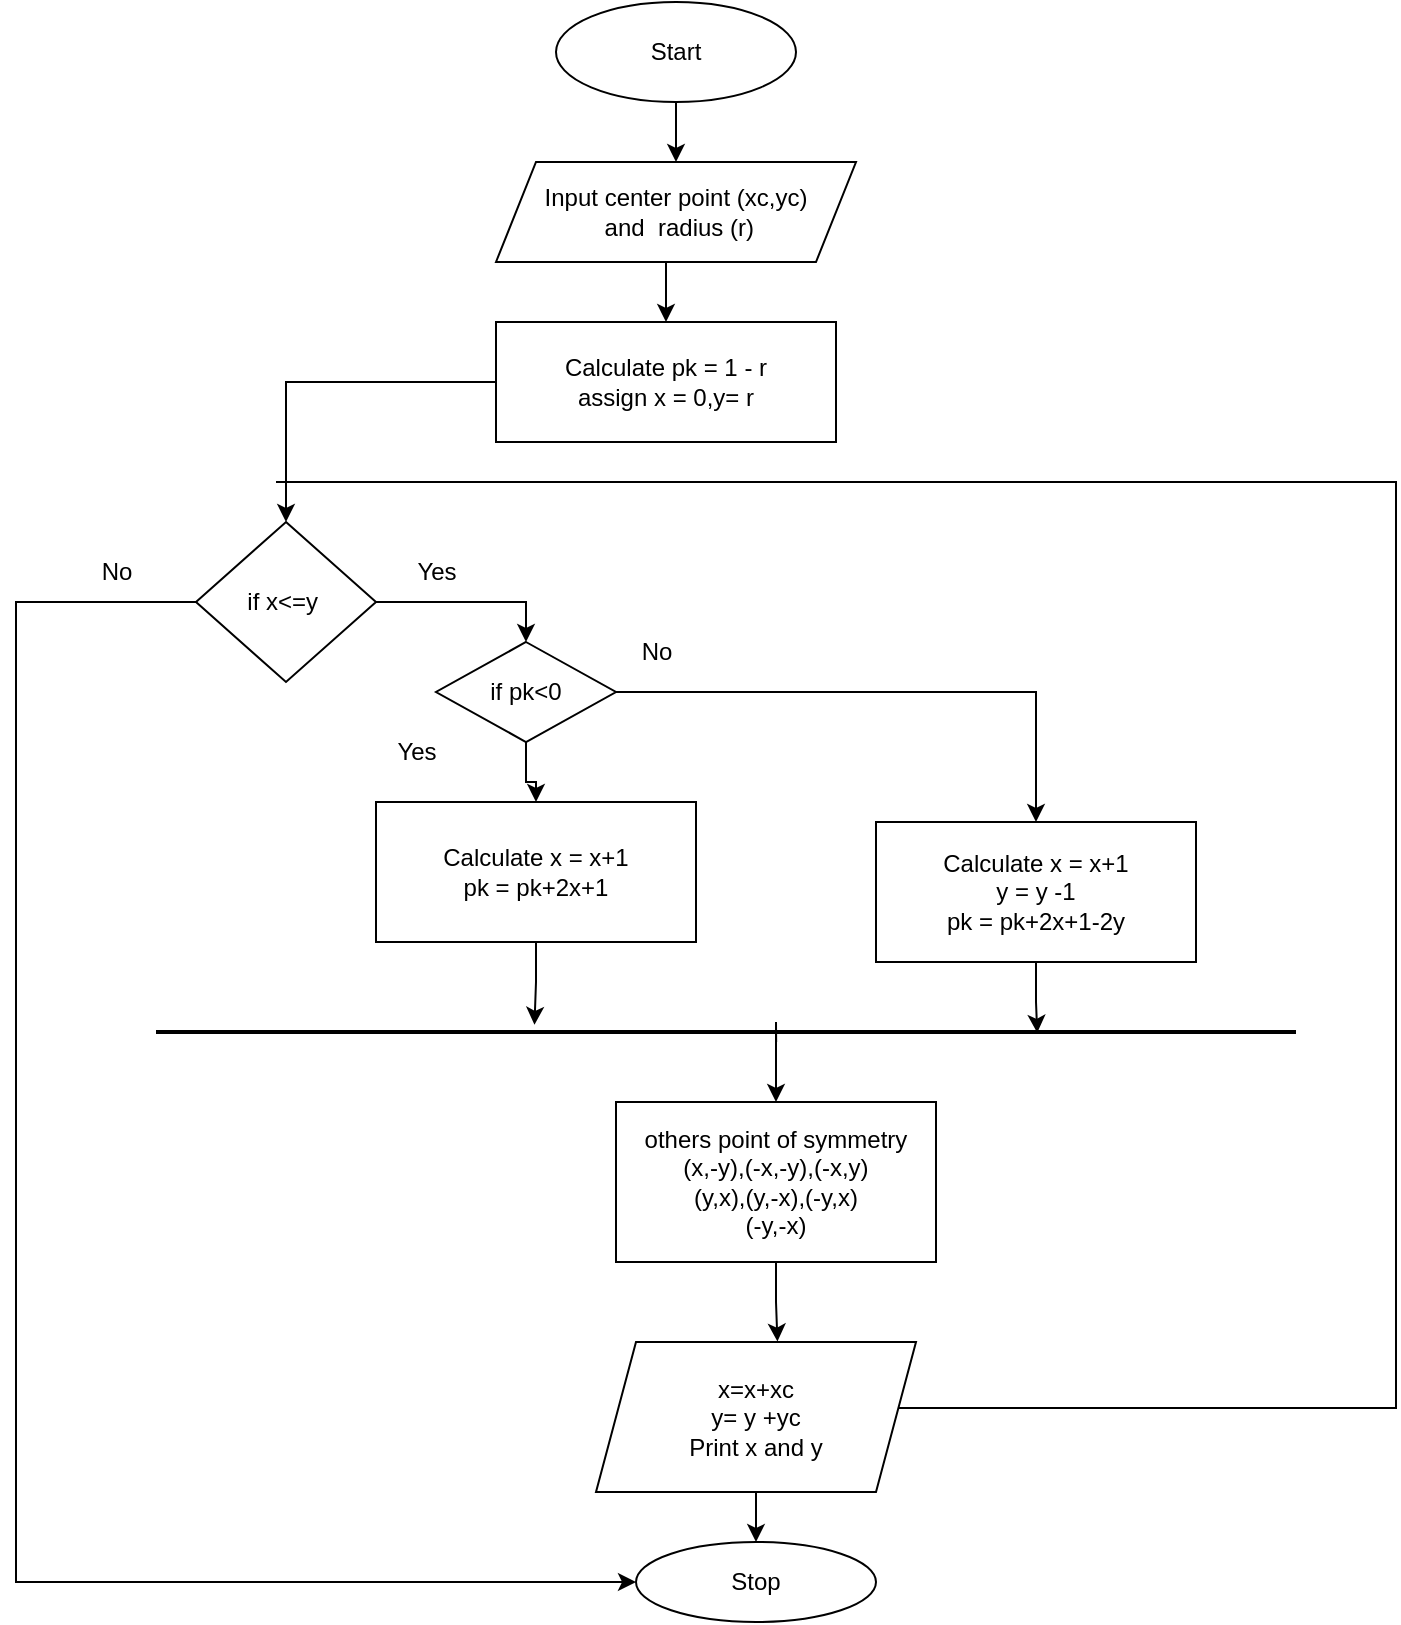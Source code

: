 <mxfile version="21.6.1" type="github">
  <diagram name="Page-1" id="GRt-6Is_jpE2JyQATUjo">
    <mxGraphModel dx="1050" dy="581" grid="1" gridSize="10" guides="1" tooltips="1" connect="1" arrows="1" fold="1" page="1" pageScale="1" pageWidth="827" pageHeight="1169" math="0" shadow="0">
      <root>
        <mxCell id="0" />
        <mxCell id="1" parent="0" />
        <mxCell id="6-9cin6j6XxMCS41iD6S-36" style="edgeStyle=orthogonalEdgeStyle;rounded=0;orthogonalLoop=1;jettySize=auto;html=1;entryX=0.5;entryY=0;entryDx=0;entryDy=0;" edge="1" parent="1" source="6-9cin6j6XxMCS41iD6S-37" target="6-9cin6j6XxMCS41iD6S-39">
          <mxGeometry relative="1" as="geometry" />
        </mxCell>
        <mxCell id="6-9cin6j6XxMCS41iD6S-37" value="Start" style="ellipse;whiteSpace=wrap;html=1;" vertex="1" parent="1">
          <mxGeometry x="360" y="80" width="120" height="50" as="geometry" />
        </mxCell>
        <mxCell id="6-9cin6j6XxMCS41iD6S-38" style="edgeStyle=orthogonalEdgeStyle;rounded=0;orthogonalLoop=1;jettySize=auto;html=1;exitX=0.5;exitY=1;exitDx=0;exitDy=0;entryX=0.5;entryY=0;entryDx=0;entryDy=0;" edge="1" parent="1" source="6-9cin6j6XxMCS41iD6S-39" target="6-9cin6j6XxMCS41iD6S-41">
          <mxGeometry relative="1" as="geometry" />
        </mxCell>
        <mxCell id="6-9cin6j6XxMCS41iD6S-39" value="Input center point (xc,yc)&lt;br&gt;&amp;nbsp;and&amp;nbsp; radius (r)" style="shape=parallelogram;perimeter=parallelogramPerimeter;whiteSpace=wrap;html=1;fixedSize=1;" vertex="1" parent="1">
          <mxGeometry x="330" y="160" width="180" height="50" as="geometry" />
        </mxCell>
        <mxCell id="6-9cin6j6XxMCS41iD6S-40" style="edgeStyle=orthogonalEdgeStyle;rounded=0;orthogonalLoop=1;jettySize=auto;html=1;entryX=0.5;entryY=0;entryDx=0;entryDy=0;" edge="1" parent="1" source="6-9cin6j6XxMCS41iD6S-41" target="6-9cin6j6XxMCS41iD6S-44">
          <mxGeometry relative="1" as="geometry" />
        </mxCell>
        <mxCell id="6-9cin6j6XxMCS41iD6S-41" value="Calculate pk = 1 - r&lt;br&gt;assign x = 0,y= r" style="rounded=0;whiteSpace=wrap;html=1;" vertex="1" parent="1">
          <mxGeometry x="330" y="240" width="170" height="60" as="geometry" />
        </mxCell>
        <mxCell id="6-9cin6j6XxMCS41iD6S-43" style="edgeStyle=orthogonalEdgeStyle;rounded=0;orthogonalLoop=1;jettySize=auto;html=1;entryX=0;entryY=0.5;entryDx=0;entryDy=0;exitX=0;exitY=0.5;exitDx=0;exitDy=0;" edge="1" parent="1" source="6-9cin6j6XxMCS41iD6S-44" target="6-9cin6j6XxMCS41iD6S-57">
          <mxGeometry relative="1" as="geometry">
            <Array as="points">
              <mxPoint x="90" y="380" />
              <mxPoint x="90" y="870" />
            </Array>
          </mxGeometry>
        </mxCell>
        <mxCell id="6-9cin6j6XxMCS41iD6S-69" style="edgeStyle=orthogonalEdgeStyle;rounded=0;orthogonalLoop=1;jettySize=auto;html=1;entryX=0.5;entryY=0;entryDx=0;entryDy=0;entryPerimeter=0;" edge="1" parent="1" source="6-9cin6j6XxMCS41iD6S-44" target="6-9cin6j6XxMCS41iD6S-50">
          <mxGeometry relative="1" as="geometry" />
        </mxCell>
        <mxCell id="6-9cin6j6XxMCS41iD6S-44" value="if x&amp;lt;=y&amp;nbsp;" style="rhombus;whiteSpace=wrap;html=1;" vertex="1" parent="1">
          <mxGeometry x="180" y="340" width="90" height="80" as="geometry" />
        </mxCell>
        <mxCell id="6-9cin6j6XxMCS41iD6S-48" style="edgeStyle=orthogonalEdgeStyle;rounded=0;orthogonalLoop=1;jettySize=auto;html=1;entryX=0.5;entryY=0;entryDx=0;entryDy=0;" edge="1" parent="1" source="6-9cin6j6XxMCS41iD6S-50" target="6-9cin6j6XxMCS41iD6S-52">
          <mxGeometry relative="1" as="geometry" />
        </mxCell>
        <mxCell id="6-9cin6j6XxMCS41iD6S-75" value="" style="edgeStyle=orthogonalEdgeStyle;rounded=0;orthogonalLoop=1;jettySize=auto;html=1;" edge="1" parent="1" source="6-9cin6j6XxMCS41iD6S-50" target="6-9cin6j6XxMCS41iD6S-51">
          <mxGeometry relative="1" as="geometry" />
        </mxCell>
        <mxCell id="6-9cin6j6XxMCS41iD6S-50" value="if pk&amp;lt;0" style="rhombus;whiteSpace=wrap;html=1;" vertex="1" parent="1">
          <mxGeometry x="300" y="400" width="90" height="50" as="geometry" />
        </mxCell>
        <mxCell id="6-9cin6j6XxMCS41iD6S-74" style="edgeStyle=orthogonalEdgeStyle;rounded=0;orthogonalLoop=1;jettySize=auto;html=1;entryX=0.332;entryY=0.14;entryDx=0;entryDy=0;entryPerimeter=0;" edge="1" parent="1" source="6-9cin6j6XxMCS41iD6S-51" target="6-9cin6j6XxMCS41iD6S-54">
          <mxGeometry relative="1" as="geometry" />
        </mxCell>
        <mxCell id="6-9cin6j6XxMCS41iD6S-51" value="Calculate&amp;nbsp;x = x+1&lt;br&gt;pk = pk+2x+1" style="rounded=0;whiteSpace=wrap;html=1;" vertex="1" parent="1">
          <mxGeometry x="270" y="480" width="160" height="70" as="geometry" />
        </mxCell>
        <mxCell id="6-9cin6j6XxMCS41iD6S-73" style="edgeStyle=orthogonalEdgeStyle;rounded=0;orthogonalLoop=1;jettySize=auto;html=1;entryX=0.773;entryY=0.54;entryDx=0;entryDy=0;entryPerimeter=0;" edge="1" parent="1" source="6-9cin6j6XxMCS41iD6S-52" target="6-9cin6j6XxMCS41iD6S-54">
          <mxGeometry relative="1" as="geometry" />
        </mxCell>
        <mxCell id="6-9cin6j6XxMCS41iD6S-52" value="Calculate&amp;nbsp;x = x+1&lt;br&gt;y = y -1&lt;br style=&quot;border-color: var(--border-color);&quot;&gt;pk = pk+2x+1-2y" style="rounded=0;whiteSpace=wrap;html=1;" vertex="1" parent="1">
          <mxGeometry x="520" y="490" width="160" height="70" as="geometry" />
        </mxCell>
        <mxCell id="6-9cin6j6XxMCS41iD6S-54" value="" style="line;strokeWidth=2;html=1;" vertex="1" parent="1">
          <mxGeometry x="160" y="590" width="570" height="10" as="geometry" />
        </mxCell>
        <mxCell id="6-9cin6j6XxMCS41iD6S-55" style="edgeStyle=orthogonalEdgeStyle;rounded=0;orthogonalLoop=1;jettySize=auto;html=1;endArrow=none;endFill=0;" edge="1" parent="1">
          <mxGeometry relative="1" as="geometry">
            <Array as="points">
              <mxPoint x="780" y="783" />
              <mxPoint x="780" y="320" />
              <mxPoint x="230" y="320" />
            </Array>
            <mxPoint x="525.867" y="783" as="sourcePoint" />
            <mxPoint x="220" y="320" as="targetPoint" />
          </mxGeometry>
        </mxCell>
        <mxCell id="6-9cin6j6XxMCS41iD6S-56" value="x=x+xc&lt;br&gt;y= y +yc&lt;br&gt;Print x and y" style="shape=parallelogram;perimeter=parallelogramPerimeter;whiteSpace=wrap;html=1;fixedSize=1;" vertex="1" parent="1">
          <mxGeometry x="380" y="750" width="160" height="75" as="geometry" />
        </mxCell>
        <mxCell id="6-9cin6j6XxMCS41iD6S-57" value="Stop" style="ellipse;whiteSpace=wrap;html=1;" vertex="1" parent="1">
          <mxGeometry x="400" y="850" width="120" height="40" as="geometry" />
        </mxCell>
        <mxCell id="6-9cin6j6XxMCS41iD6S-59" value="" style="endArrow=classic;html=1;rounded=0;exitX=0.544;exitY=1;exitDx=0;exitDy=0;exitPerimeter=0;" edge="1" parent="1" source="6-9cin6j6XxMCS41iD6S-54" target="6-9cin6j6XxMCS41iD6S-71">
          <mxGeometry width="50" height="50" relative="1" as="geometry">
            <mxPoint x="230" y="670" as="sourcePoint" />
            <mxPoint x="229.5" y="724" as="targetPoint" />
            <Array as="points">
              <mxPoint x="470" y="590" />
            </Array>
          </mxGeometry>
        </mxCell>
        <mxCell id="6-9cin6j6XxMCS41iD6S-62" value="" style="endArrow=classic;html=1;rounded=0;" edge="1" parent="1">
          <mxGeometry width="50" height="50" relative="1" as="geometry">
            <mxPoint x="460" y="825" as="sourcePoint" />
            <mxPoint x="460" y="850" as="targetPoint" />
          </mxGeometry>
        </mxCell>
        <mxCell id="6-9cin6j6XxMCS41iD6S-63" value="No" style="text;html=1;align=center;verticalAlign=middle;resizable=0;points=[];autosize=1;strokeColor=none;fillColor=none;" vertex="1" parent="1">
          <mxGeometry x="120" y="350" width="40" height="30" as="geometry" />
        </mxCell>
        <mxCell id="6-9cin6j6XxMCS41iD6S-64" value="Yes" style="text;html=1;align=center;verticalAlign=middle;resizable=0;points=[];autosize=1;strokeColor=none;fillColor=none;" vertex="1" parent="1">
          <mxGeometry x="280" y="350" width="40" height="30" as="geometry" />
        </mxCell>
        <mxCell id="6-9cin6j6XxMCS41iD6S-65" value="Yes" style="text;html=1;align=center;verticalAlign=middle;resizable=0;points=[];autosize=1;strokeColor=none;fillColor=none;" vertex="1" parent="1">
          <mxGeometry x="270" y="440" width="40" height="30" as="geometry" />
        </mxCell>
        <mxCell id="6-9cin6j6XxMCS41iD6S-66" value="No" style="text;html=1;align=center;verticalAlign=middle;resizable=0;points=[];autosize=1;strokeColor=none;fillColor=none;" vertex="1" parent="1">
          <mxGeometry x="390" y="390" width="40" height="30" as="geometry" />
        </mxCell>
        <mxCell id="6-9cin6j6XxMCS41iD6S-77" style="edgeStyle=orthogonalEdgeStyle;rounded=0;orthogonalLoop=1;jettySize=auto;html=1;entryX=0.567;entryY=-0.003;entryDx=0;entryDy=0;entryPerimeter=0;" edge="1" parent="1" source="6-9cin6j6XxMCS41iD6S-71" target="6-9cin6j6XxMCS41iD6S-56">
          <mxGeometry relative="1" as="geometry" />
        </mxCell>
        <mxCell id="6-9cin6j6XxMCS41iD6S-71" value="others point of symmetry&lt;br&gt;(x,-y),(-x,-y),(-x,y)&lt;br&gt;(y,x),(y,-x),(-y,x)&lt;br&gt;(-y,-x)" style="rounded=0;whiteSpace=wrap;html=1;" vertex="1" parent="1">
          <mxGeometry x="390" y="630" width="160" height="80" as="geometry" />
        </mxCell>
      </root>
    </mxGraphModel>
  </diagram>
</mxfile>
